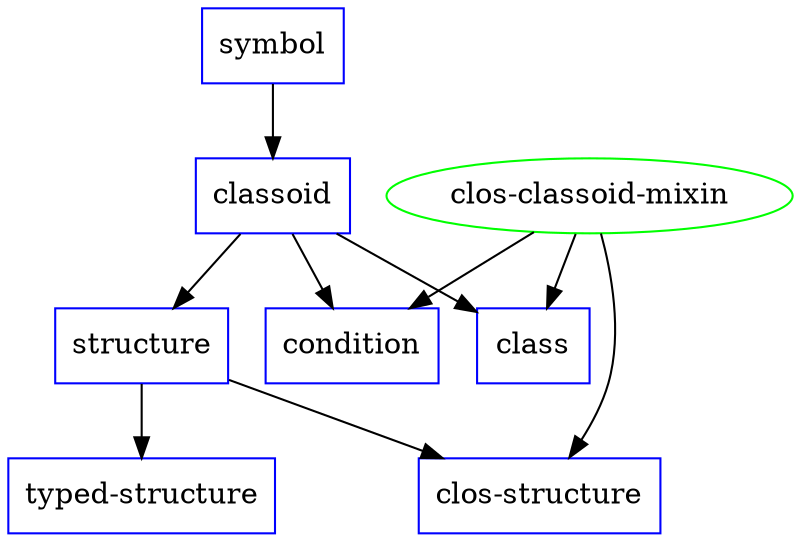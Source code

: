 strict digraph
{
  rankdir = TD;
  node [ shape = box color = blue ]

  { rank = same "condition" "class" "structure" }
  { rank = same "clos-structure" "typed-structure" }

  "clos-classoid-mixin" [ shape = ellipse color = green ]

  "symbol" -> "classoid";

  "classoid" -> "condition";
  "classoid" -> "class";

  "classoid" -> "structure";
  "structure" -> "clos-structure";
  "structure" -> "typed-structure";

  "clos-classoid-mixin" -> "condition";
  "clos-classoid-mixin" -> "class";
  "clos-classoid-mixin" -> "clos-structure";
}
